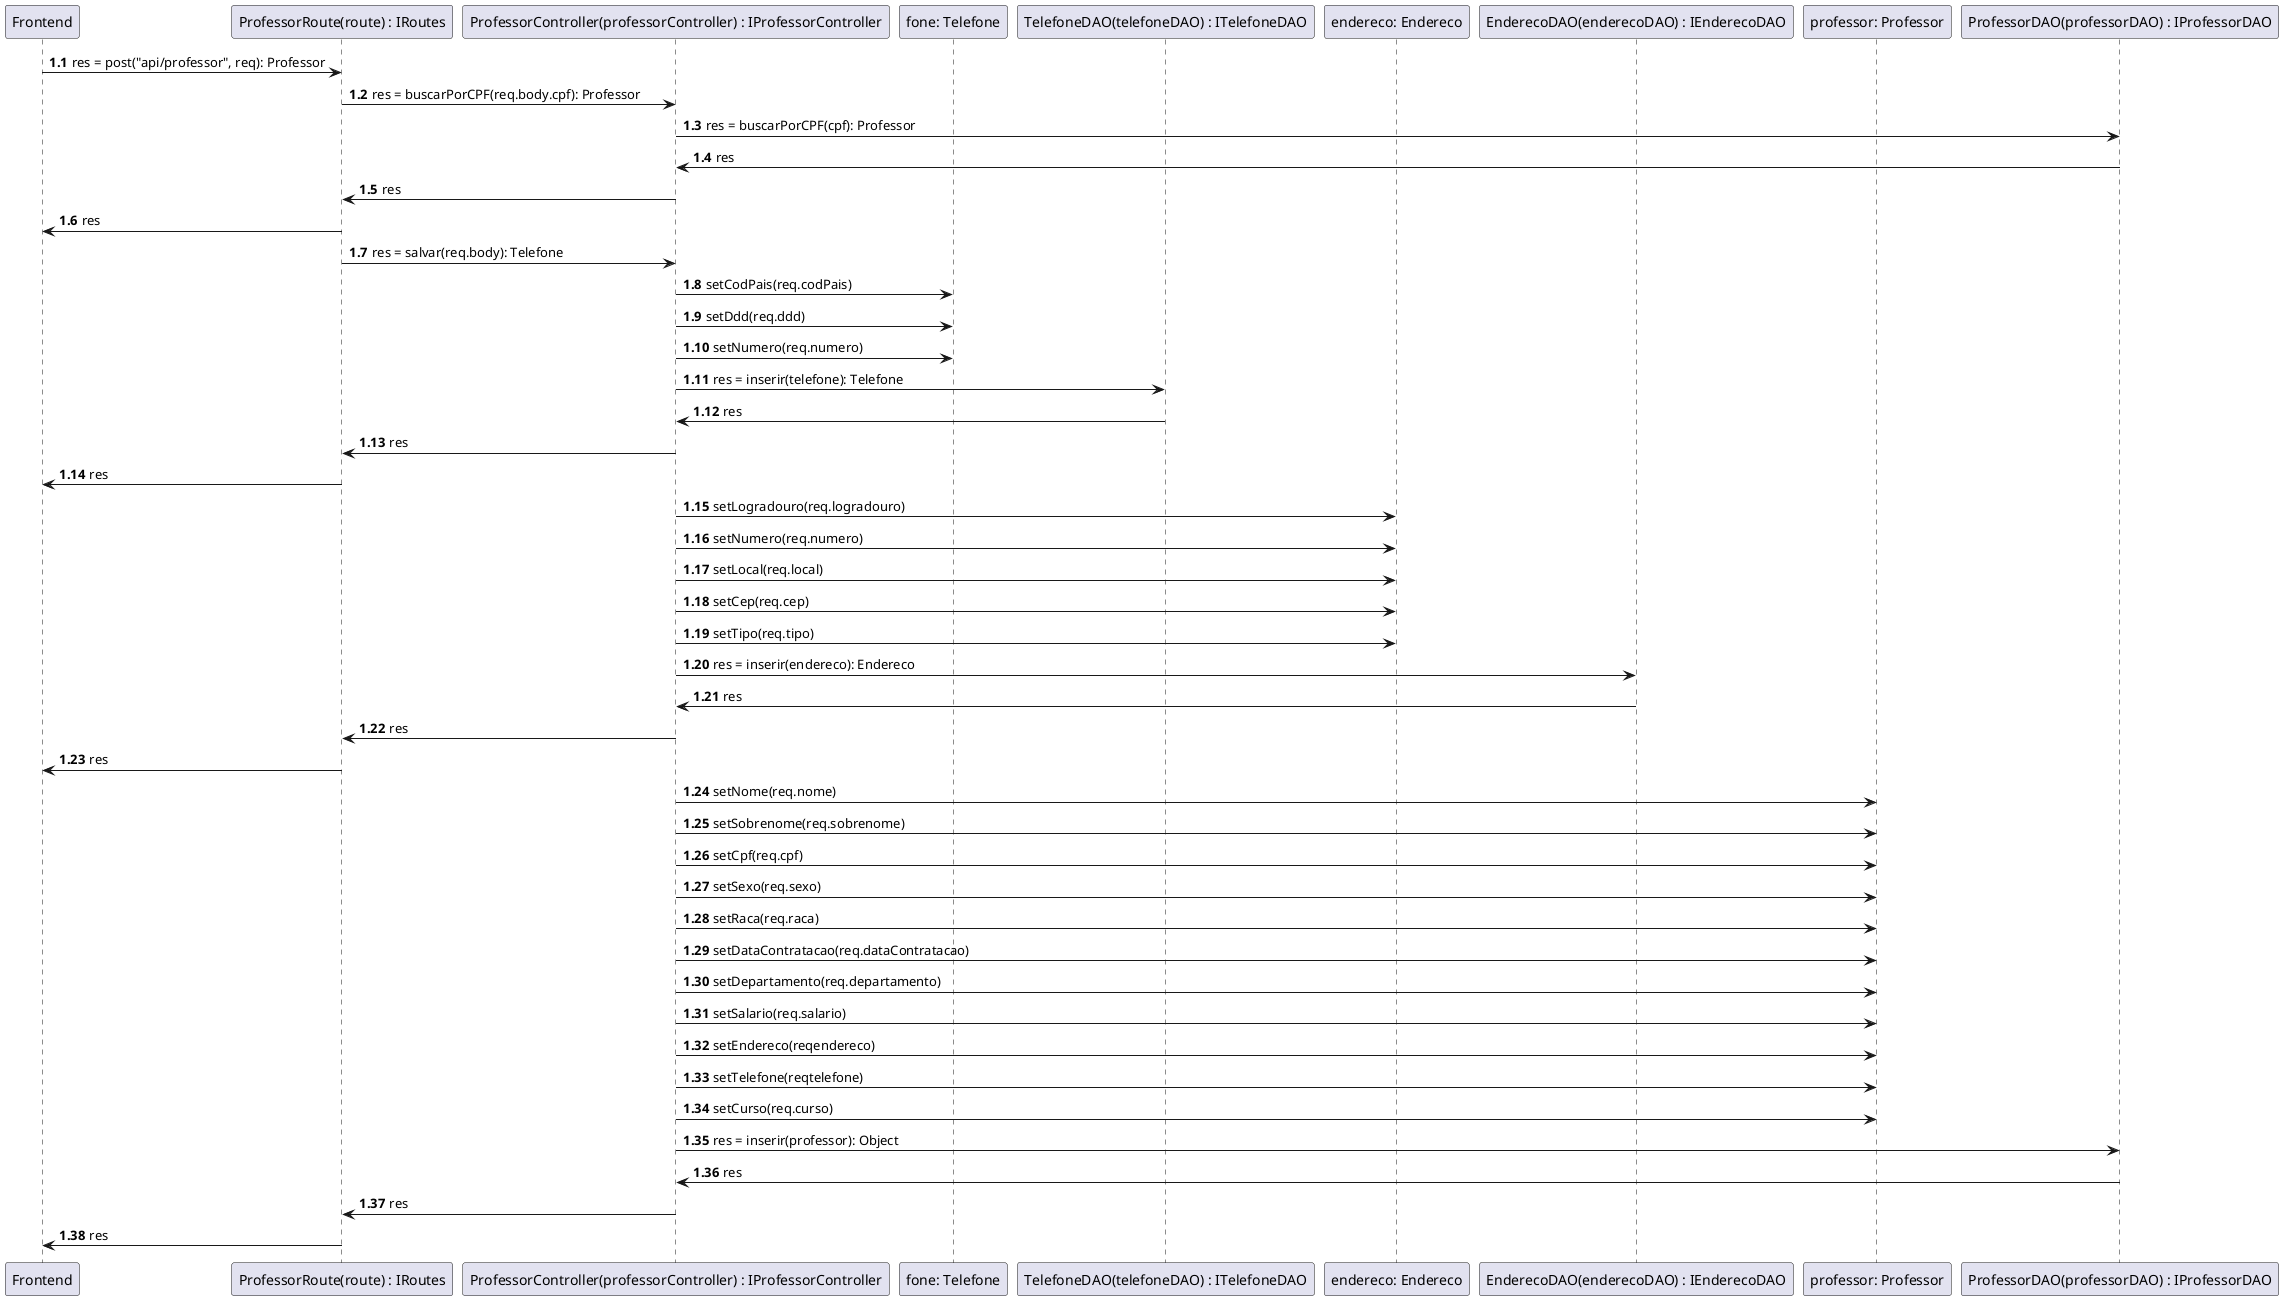 @startuml Diagrama de Sequencia

participant Frontend as Frontend
participant "ProfessorRoute(route) : IRoutes" as Routes
participant "ProfessorController(professorController) : IProfessorController" as ProfessorController
participant "fone: Telefone" as Telefone
participant "TelefoneDAO(telefoneDAO) : ITelefoneDAO" as TelefoneDAO
participant "endereco: Endereco" as Endereco
participant "EnderecoDAO(enderecoDAO) : IEnderecoDAO" as EnderecoDAO
participant "professor: Professor" as Professor
participant "ProfessorDAO(professorDAO) : IProfessorDAO" as ProfessorDAO

autonumber 1.1
' Verificar se o professor já existe
Frontend->Routes: res = post("api/professor", req): Professor
Routes->ProfessorController: res = buscarPorCPF(req.body.cpf): Professor
ProfessorController->ProfessorDAO: res = buscarPorCPF(cpf): Professor
ProfessorDAO->ProfessorController: res
ProfessorController->Routes: res
Routes->Frontend: res

' Armazenar telefone
Routes->ProfessorController: res = salvar(req.body): Telefone
ProfessorController->Telefone: setCodPais(req.codPais)
ProfessorController->Telefone: setDdd(req.ddd)
ProfessorController->Telefone: setNumero(req.numero)
ProfessorController->TelefoneDAO: res = inserir(telefone): Telefone
TelefoneDAO->ProfessorController: res
ProfessorController->Routes: res
Routes->Frontend: res

' Armazenar endereço
ProfessorController->Endereco: setLogradouro(req.logradouro)
ProfessorController->Endereco: setNumero(req.numero)
ProfessorController->Endereco: setLocal(req.local)
ProfessorController->Endereco: setCep(req.cep)
ProfessorController->Endereco: setTipo(req.tipo)
ProfessorController->EnderecoDAO: res = inserir(endereco): Endereco
EnderecoDAO->ProfessorController: res
ProfessorController->Routes: res
Routes->Frontend: res


' Armazenar professor
ProfessorController->Professor: setNome(req.nome)
ProfessorController->Professor: setSobrenome(req.sobrenome)
ProfessorController->Professor: setCpf(req.cpf)
ProfessorController->Professor: setSexo(req.sexo)
ProfessorController->Professor: setRaca(req.raca)
ProfessorController->Professor: setDataContratacao(req.dataContratacao)
ProfessorController->Professor: setDepartamento(req.departamento)
ProfessorController->Professor: setSalario(req.salario)
ProfessorController->Professor: setEndereco(reqendereco)
ProfessorController->Professor: setTelefone(reqtelefone)
ProfessorController->Professor: setCurso(req.curso)
ProfessorController->ProfessorDAO: res = inserir(professor): Object
ProfessorDAO->ProfessorController: res
ProfessorController->Routes: res
Routes->Frontend: res
